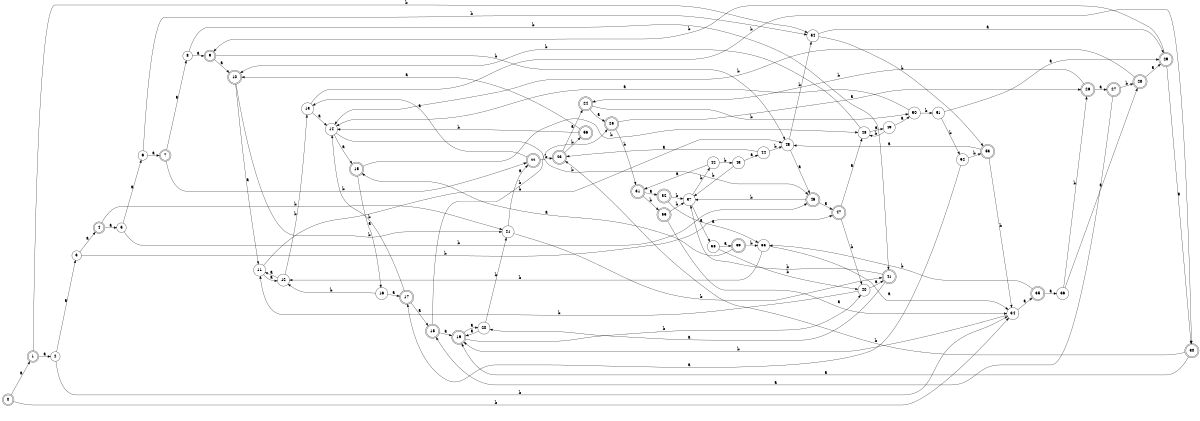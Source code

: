 digraph n46_10 {
__start0 [label="" shape="none"];

rankdir=LR;
size="8,5";

s0 [style="rounded,filled", color="black", fillcolor="white" shape="doublecircle", label="0"];
s1 [style="rounded,filled", color="black", fillcolor="white" shape="doublecircle", label="1"];
s2 [style="filled", color="black", fillcolor="white" shape="circle", label="2"];
s3 [style="filled", color="black", fillcolor="white" shape="circle", label="3"];
s4 [style="rounded,filled", color="black", fillcolor="white" shape="doublecircle", label="4"];
s5 [style="filled", color="black", fillcolor="white" shape="circle", label="5"];
s6 [style="filled", color="black", fillcolor="white" shape="circle", label="6"];
s7 [style="rounded,filled", color="black", fillcolor="white" shape="doublecircle", label="7"];
s8 [style="filled", color="black", fillcolor="white" shape="circle", label="8"];
s9 [style="rounded,filled", color="black", fillcolor="white" shape="doublecircle", label="9"];
s10 [style="rounded,filled", color="black", fillcolor="white" shape="doublecircle", label="10"];
s11 [style="filled", color="black", fillcolor="white" shape="circle", label="11"];
s12 [style="filled", color="black", fillcolor="white" shape="circle", label="12"];
s13 [style="filled", color="black", fillcolor="white" shape="circle", label="13"];
s14 [style="filled", color="black", fillcolor="white" shape="circle", label="14"];
s15 [style="rounded,filled", color="black", fillcolor="white" shape="doublecircle", label="15"];
s16 [style="filled", color="black", fillcolor="white" shape="circle", label="16"];
s17 [style="rounded,filled", color="black", fillcolor="white" shape="doublecircle", label="17"];
s18 [style="rounded,filled", color="black", fillcolor="white" shape="doublecircle", label="18"];
s19 [style="rounded,filled", color="black", fillcolor="white" shape="doublecircle", label="19"];
s20 [style="filled", color="black", fillcolor="white" shape="circle", label="20"];
s21 [style="filled", color="black", fillcolor="white" shape="circle", label="21"];
s22 [style="rounded,filled", color="black", fillcolor="white" shape="doublecircle", label="22"];
s23 [style="rounded,filled", color="black", fillcolor="white" shape="doublecircle", label="23"];
s24 [style="rounded,filled", color="black", fillcolor="white" shape="doublecircle", label="24"];
s25 [style="rounded,filled", color="black", fillcolor="white" shape="doublecircle", label="25"];
s26 [style="rounded,filled", color="black", fillcolor="white" shape="doublecircle", label="26"];
s27 [style="rounded,filled", color="black", fillcolor="white" shape="doublecircle", label="27"];
s28 [style="rounded,filled", color="black", fillcolor="white" shape="doublecircle", label="28"];
s29 [style="rounded,filled", color="black", fillcolor="white" shape="doublecircle", label="29"];
s30 [style="rounded,filled", color="black", fillcolor="white" shape="doublecircle", label="30"];
s31 [style="rounded,filled", color="black", fillcolor="white" shape="doublecircle", label="31"];
s32 [style="rounded,filled", color="black", fillcolor="white" shape="doublecircle", label="32"];
s33 [style="filled", color="black", fillcolor="white" shape="circle", label="33"];
s34 [style="filled", color="black", fillcolor="white" shape="circle", label="34"];
s35 [style="rounded,filled", color="black", fillcolor="white" shape="doublecircle", label="35"];
s36 [style="filled", color="black", fillcolor="white" shape="circle", label="36"];
s37 [style="filled", color="black", fillcolor="white" shape="circle", label="37"];
s38 [style="filled", color="black", fillcolor="white" shape="circle", label="38"];
s39 [style="rounded,filled", color="black", fillcolor="white" shape="doublecircle", label="39"];
s40 [style="filled", color="black", fillcolor="white" shape="circle", label="40"];
s41 [style="rounded,filled", color="black", fillcolor="white" shape="doublecircle", label="41"];
s42 [style="filled", color="black", fillcolor="white" shape="circle", label="42"];
s43 [style="filled", color="black", fillcolor="white" shape="circle", label="43"];
s44 [style="filled", color="black", fillcolor="white" shape="circle", label="44"];
s45 [style="filled", color="black", fillcolor="white" shape="circle", label="45"];
s46 [style="rounded,filled", color="black", fillcolor="white" shape="doublecircle", label="46"];
s47 [style="rounded,filled", color="black", fillcolor="white" shape="doublecircle", label="47"];
s48 [style="filled", color="black", fillcolor="white" shape="circle", label="48"];
s49 [style="filled", color="black", fillcolor="white" shape="circle", label="49"];
s50 [style="filled", color="black", fillcolor="white" shape="circle", label="50"];
s51 [style="filled", color="black", fillcolor="white" shape="circle", label="51"];
s52 [style="filled", color="black", fillcolor="white" shape="circle", label="52"];
s53 [style="rounded,filled", color="black", fillcolor="white" shape="doublecircle", label="53"];
s54 [style="filled", color="black", fillcolor="white" shape="circle", label="54"];
s55 [style="rounded,filled", color="black", fillcolor="white" shape="doublecircle", label="55"];
s56 [style="rounded,filled", color="black", fillcolor="white" shape="doublecircle", label="56"];
s0 -> s1 [label="a"];
s0 -> s34 [label="b"];
s1 -> s2 [label="a"];
s1 -> s54 [label="b"];
s2 -> s3 [label="a"];
s2 -> s34 [label="b"];
s3 -> s4 [label="a"];
s3 -> s47 [label="b"];
s4 -> s5 [label="a"];
s4 -> s21 [label="b"];
s5 -> s6 [label="a"];
s5 -> s46 [label="b"];
s6 -> s7 [label="a"];
s6 -> s54 [label="b"];
s7 -> s8 [label="a"];
s7 -> s22 [label="b"];
s8 -> s9 [label="a"];
s8 -> s41 [label="b"];
s9 -> s10 [label="a"];
s9 -> s45 [label="b"];
s10 -> s11 [label="a"];
s10 -> s21 [label="b"];
s11 -> s12 [label="a"];
s11 -> s45 [label="b"];
s12 -> s11 [label="a"];
s12 -> s13 [label="b"];
s13 -> s14 [label="a"];
s13 -> s30 [label="b"];
s14 -> s15 [label="a"];
s14 -> s46 [label="b"];
s15 -> s16 [label="a"];
s15 -> s48 [label="b"];
s16 -> s17 [label="a"];
s16 -> s12 [label="b"];
s17 -> s18 [label="a"];
s17 -> s14 [label="b"];
s18 -> s19 [label="a"];
s18 -> s25 [label="b"];
s19 -> s20 [label="a"];
s19 -> s40 [label="b"];
s20 -> s19 [label="a"];
s20 -> s21 [label="b"];
s21 -> s22 [label="a"];
s21 -> s41 [label="b"];
s22 -> s13 [label="a"];
s22 -> s23 [label="b"];
s23 -> s24 [label="a"];
s23 -> s56 [label="b"];
s24 -> s25 [label="a"];
s24 -> s50 [label="b"];
s25 -> s26 [label="a"];
s25 -> s31 [label="b"];
s26 -> s27 [label="a"];
s26 -> s24 [label="b"];
s27 -> s18 [label="a"];
s27 -> s28 [label="b"];
s28 -> s29 [label="a"];
s28 -> s14 [label="b"];
s29 -> s30 [label="a"];
s29 -> s9 [label="b"];
s30 -> s19 [label="a"];
s30 -> s23 [label="b"];
s31 -> s32 [label="a"];
s31 -> s55 [label="b"];
s32 -> s33 [label="a"];
s32 -> s37 [label="b"];
s33 -> s34 [label="a"];
s33 -> s12 [label="b"];
s34 -> s35 [label="a"];
s34 -> s19 [label="b"];
s35 -> s36 [label="a"];
s35 -> s33 [label="b"];
s36 -> s28 [label="a"];
s36 -> s26 [label="b"];
s37 -> s38 [label="a"];
s37 -> s42 [label="b"];
s38 -> s39 [label="a"];
s38 -> s40 [label="b"];
s39 -> s15 [label="a"];
s39 -> s33 [label="b"];
s40 -> s41 [label="a"];
s40 -> s11 [label="b"];
s41 -> s20 [label="a"];
s41 -> s37 [label="b"];
s42 -> s31 [label="a"];
s42 -> s43 [label="b"];
s43 -> s44 [label="a"];
s43 -> s37 [label="b"];
s44 -> s23 [label="a"];
s44 -> s45 [label="b"];
s45 -> s46 [label="a"];
s45 -> s54 [label="b"];
s46 -> s47 [label="a"];
s46 -> s37 [label="b"];
s47 -> s48 [label="a"];
s47 -> s40 [label="b"];
s48 -> s49 [label="a"];
s48 -> s10 [label="b"];
s49 -> s50 [label="a"];
s49 -> s48 [label="b"];
s50 -> s14 [label="a"];
s50 -> s51 [label="b"];
s51 -> s29 [label="a"];
s51 -> s52 [label="b"];
s52 -> s17 [label="a"];
s52 -> s53 [label="b"];
s53 -> s45 [label="a"];
s53 -> s34 [label="b"];
s54 -> s29 [label="a"];
s54 -> s53 [label="b"];
s55 -> s34 [label="a"];
s55 -> s37 [label="b"];
s56 -> s10 [label="a"];
s56 -> s14 [label="b"];

}
